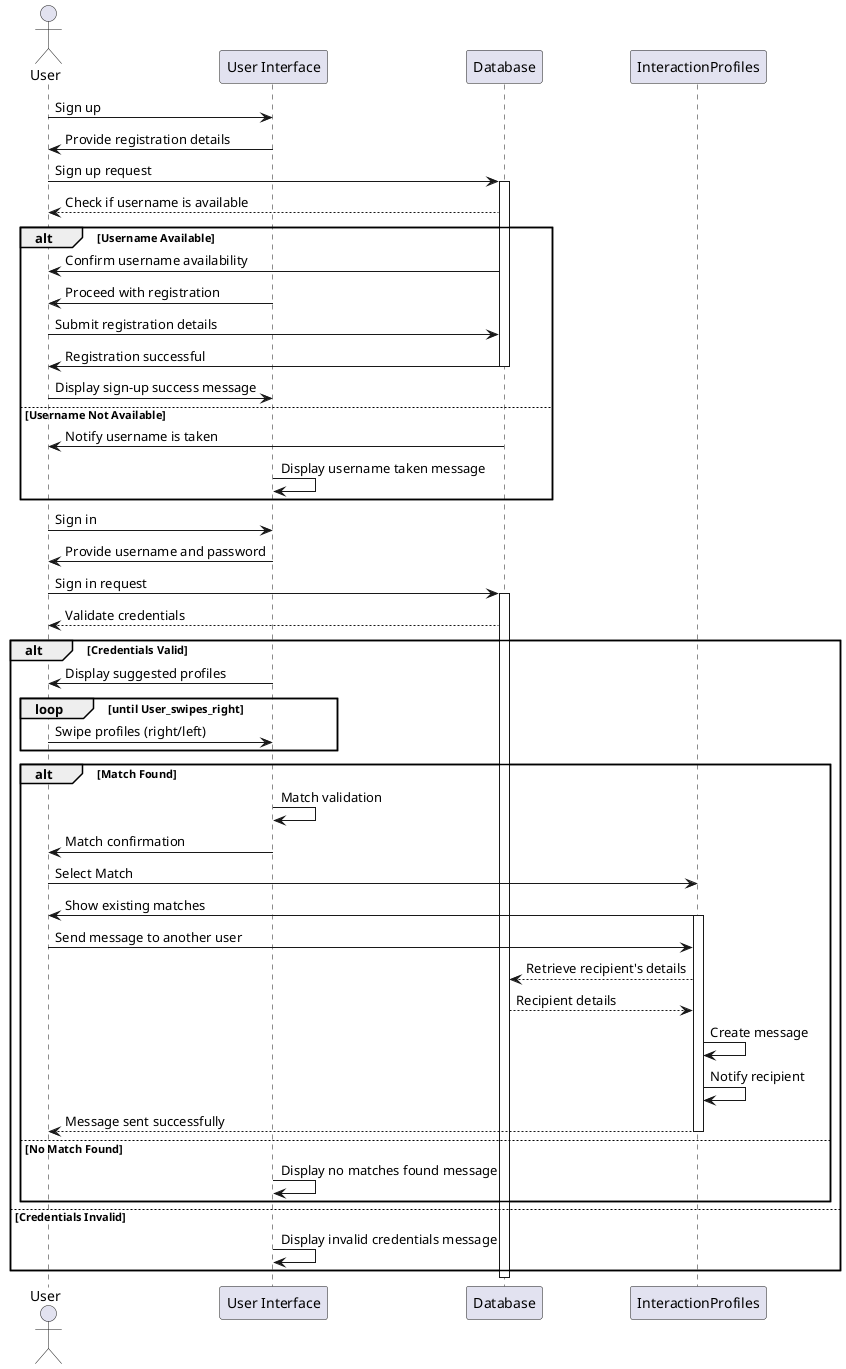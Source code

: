 @startuml sequence_diagram
actor User
participant "User Interface" as UI
participant Database
participant InteractionProfiles

User -> UI: Sign up
UI -> User: Provide registration details
User -> Database: Sign up request
activate Database
Database --> User: Check if username is available
alt Username Available
    Database -> User: Confirm username availability
    UI -> User: Proceed with registration
    User -> Database: Submit registration details
    Database -> User: Registration successful
    deactivate Database
    User -> UI: Display sign-up success message
else Username Not Available
    Database -> User: Notify username is taken
    deactivate Database
    UI -> UI: Display username taken message
end

User -> UI: Sign in
UI -> User: Provide username and password
User -> Database: Sign in request
activate Database
Database --> User: Validate credentials
alt Credentials Valid
    UI -> User: Display suggested profiles
    loop until User_swipes_right
        User -> UI: Swipe profiles (right/left)
    end
    alt Match Found
        UI -> UI: Match validation
        UI -> User: Match confirmation
        User -> InteractionProfiles: Select Match
        InteractionProfiles -> User: Show existing matches
        activate InteractionProfiles
        User -> InteractionProfiles: Send message to another user
        InteractionProfiles --> Database: Retrieve recipient's details
        Database --> InteractionProfiles: Recipient details
        InteractionProfiles -> InteractionProfiles: Create message
        InteractionProfiles -> InteractionProfiles: Notify recipient
        InteractionProfiles --> User: Message sent successfully
        deactivate InteractionProfiles
    else No Match Found
        UI -> UI: Display no matches found message
    end
else Credentials Invalid
    UI -> UI: Display invalid credentials message
end
deactivate Database
@enduml
